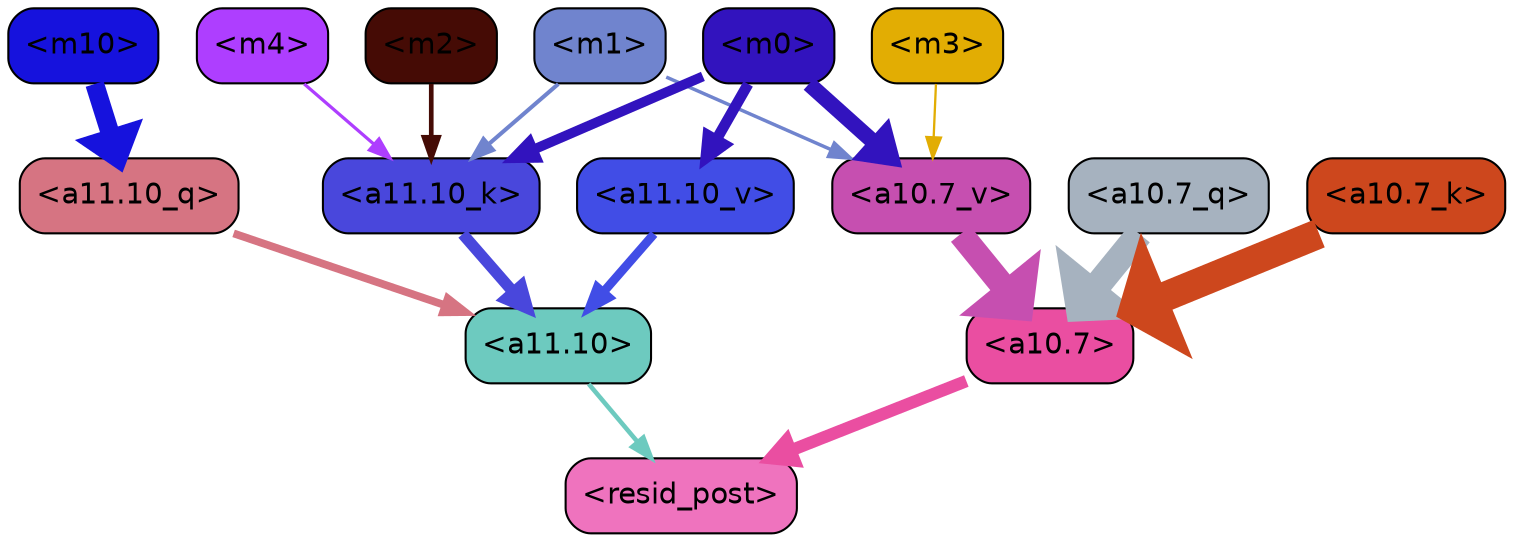 strict digraph "" {
	graph [bgcolor=transparent,
		layout=dot,
		overlap=false,
		splines=true
	];
	"<a11.10>"	[color=black,
		fillcolor="#6dcabf",
		fontname=Helvetica,
		shape=box,
		style="filled, rounded"];
	"<resid_post>"	[color=black,
		fillcolor="#ef73be",
		fontname=Helvetica,
		shape=box,
		style="filled, rounded"];
	"<a11.10>" -> "<resid_post>"	[color="#6dcabf",
		penwidth=2.1870908737182617];
	"<a10.7>"	[color=black,
		fillcolor="#ea4ea1",
		fontname=Helvetica,
		shape=box,
		style="filled, rounded"];
	"<a10.7>" -> "<resid_post>"	[color="#ea4ea1",
		penwidth=5.91640043258667];
	"<a11.10_q>"	[color=black,
		fillcolor="#d67482",
		fontname=Helvetica,
		shape=box,
		style="filled, rounded"];
	"<a11.10_q>" -> "<a11.10>"	[color="#d67482",
		penwidth=3.7345781326293945];
	"<a11.10_k>"	[color=black,
		fillcolor="#4947dc",
		fontname=Helvetica,
		shape=box,
		style="filled, rounded"];
	"<a11.10_k>" -> "<a11.10>"	[color="#4947dc",
		penwidth=5.476471900939941];
	"<a11.10_v>"	[color=black,
		fillcolor="#414de6",
		fontname=Helvetica,
		shape=box,
		style="filled, rounded"];
	"<a11.10_v>" -> "<a11.10>"	[color="#414de6",
		penwidth=4.234584808349609];
	"<m10>"	[color=black,
		fillcolor="#1612dd",
		fontname=Helvetica,
		shape=box,
		style="filled, rounded"];
	"<m10>" -> "<a11.10_q>"	[color="#1612dd",
		penwidth=9.006220817565918];
	"<m4>"	[color=black,
		fillcolor="#ae3eff",
		fontname=Helvetica,
		shape=box,
		style="filled, rounded"];
	"<m4>" -> "<a11.10_k>"	[color="#ae3eff",
		penwidth=1.5611934661865234];
	"<m2>"	[color=black,
		fillcolor="#450b05",
		fontname=Helvetica,
		shape=box,
		style="filled, rounded"];
	"<m2>" -> "<a11.10_k>"	[color="#450b05",
		penwidth=2.233745574951172];
	"<m1>"	[color=black,
		fillcolor="#7084ce",
		fontname=Helvetica,
		shape=box,
		style="filled, rounded"];
	"<m1>" -> "<a11.10_k>"	[color="#7084ce",
		penwidth=1.9532585144042969];
	"<a10.7_v>"	[color=black,
		fillcolor="#c64fb0",
		fontname=Helvetica,
		shape=box,
		style="filled, rounded"];
	"<m1>" -> "<a10.7_v>"	[color="#7084ce",
		penwidth=1.6661434173583984];
	"<m0>"	[color=black,
		fillcolor="#3213be",
		fontname=Helvetica,
		shape=box,
		style="filled, rounded"];
	"<m0>" -> "<a11.10_k>"	[color="#3213be",
		penwidth=4.74156379699707];
	"<m0>" -> "<a11.10_v>"	[color="#3213be",
		penwidth=5.179497718811035];
	"<m0>" -> "<a10.7_v>"	[color="#3213be",
		penwidth=7.515811920166016];
	"<a10.7_q>"	[color=black,
		fillcolor="#a6b2bf",
		fontname=Helvetica,
		shape=box,
		style="filled, rounded"];
	"<a10.7_q>" -> "<a10.7>"	[color="#a6b2bf",
		penwidth=12.782963037490845];
	"<a10.7_k>"	[color=black,
		fillcolor="#cd471d",
		fontname=Helvetica,
		shape=box,
		style="filled, rounded"];
	"<a10.7_k>" -> "<a10.7>"	[color="#cd471d",
		penwidth=14.267318844795227];
	"<a10.7_v>" -> "<a10.7>"	[color="#c64fb0",
		penwidth=11.931080102920532];
	"<m3>"	[color=black,
		fillcolor="#e2ad03",
		fontname=Helvetica,
		shape=box,
		style="filled, rounded"];
	"<m3>" -> "<a10.7_v>"	[color="#e2ad03",
		penwidth=1.1016654968261719];
}
